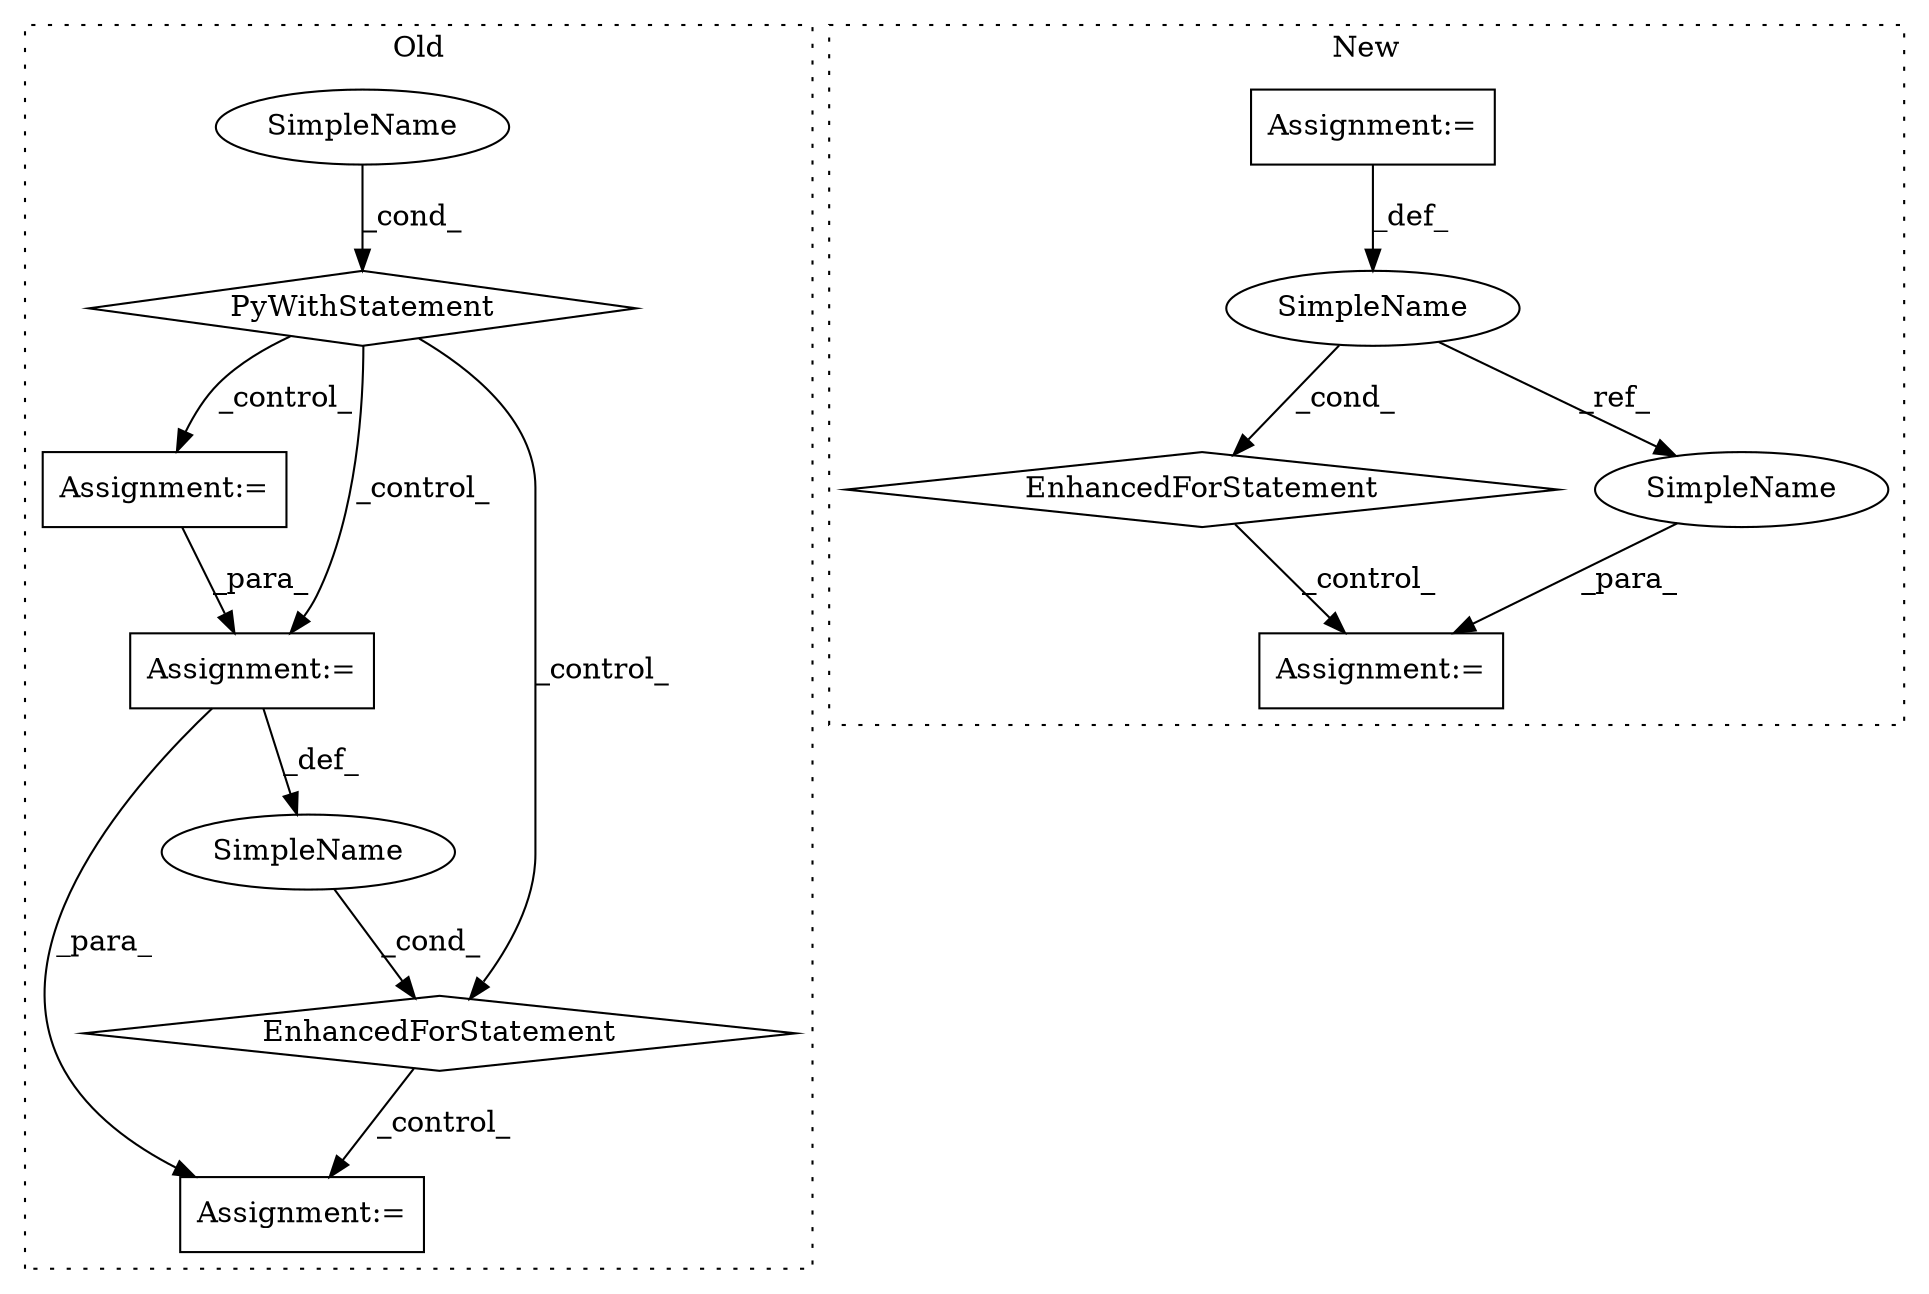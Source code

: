 digraph G {
subgraph cluster0 {
1 [label="PyWithStatement" a="104" s="7463,7508" l="10,2" shape="diamond"];
3 [label="Assignment:=" a="7" s="7543" l="1" shape="box"];
4 [label="SimpleName" a="42" s="" l="" shape="ellipse"];
6 [label="EnhancedForStatement" a="70" s="7566,7657" l="61,2" shape="diamond"];
7 [label="Assignment:=" a="7" s="11076" l="1" shape="box"];
8 [label="SimpleName" a="42" s="7631" l="7" shape="ellipse"];
9 [label="Assignment:=" a="7" s="7566,7657" l="61,2" shape="box"];
label = "Old";
style="dotted";
}
subgraph cluster1 {
2 [label="EnhancedForStatement" a="70" s="11706,11779" l="61,2" shape="diamond"];
5 [label="Assignment:=" a="7" s="11706,11779" l="61,2" shape="box"];
10 [label="Assignment:=" a="7" s="11848" l="1" shape="box"];
11 [label="SimpleName" a="42" s="11771" l="4" shape="ellipse"];
12 [label="SimpleName" a="42" s="11849" l="4" shape="ellipse"];
label = "New";
style="dotted";
}
1 -> 9 [label="_control_"];
1 -> 3 [label="_control_"];
1 -> 6 [label="_control_"];
2 -> 10 [label="_control_"];
3 -> 9 [label="_para_"];
4 -> 1 [label="_cond_"];
5 -> 11 [label="_def_"];
6 -> 7 [label="_control_"];
8 -> 6 [label="_cond_"];
9 -> 8 [label="_def_"];
9 -> 7 [label="_para_"];
11 -> 2 [label="_cond_"];
11 -> 12 [label="_ref_"];
12 -> 10 [label="_para_"];
}